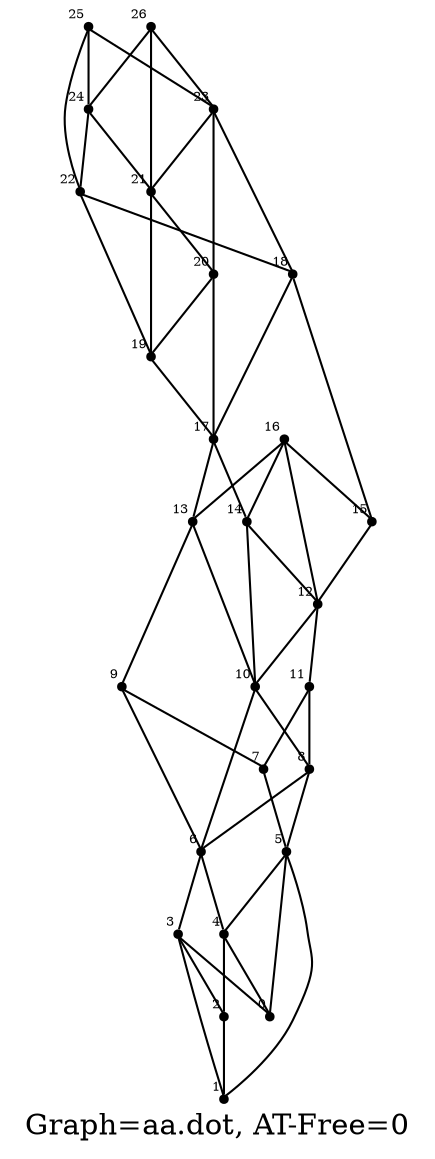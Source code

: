 /* Created by igraph 0.8.0-pre+0200568 */
graph {
  graph [
    name="Graph G"
    label="Graph=aa.dot, AT-Free=0"
    vertices=27
    edges=53
    labelloc=bottom
  ];
  0 [
    pos="0.000000,0.000000!"
    shape=point
    fontsize=6
    xlabel=0
  ];
  1 [
    pos="-0.100000,1.000000!"
    shape=point
    fontsize=6
    xlabel=1
  ];
  2 [
    pos="0.000000,2.000000!"
    shape=point
    fontsize=6
    xlabel=2
  ];
  3 [
    pos="1.000000,0.000000!"
    shape=point
    fontsize=6
    xlabel=3
  ];
  4 [
    pos="0.900000,1.000000!"
    shape=point
    fontsize=6
    xlabel=4
  ];
  5 [
    pos="1.000000,2.000000!"
    shape=point
    fontsize=6
    xlabel=5
  ];
  6 [
    pos="2.000000,0.000000!"
    shape=point
    fontsize=6
    xlabel=6
  ];
  7 [
    pos="1.900000,1.000000!"
    shape=point
    fontsize=6
    xlabel=7
  ];
  8 [
    pos="2.000000,2.000000!"
    shape=point
    fontsize=6
    xlabel=8
  ];
  9 [
    pos="3.000000,0.000000!"
    shape=point
    fontsize=6
    xlabel=9
  ];
  10 [
    pos="2.900000,1.000000!"
    shape=point
    fontsize=6
    xlabel=10
  ];
  11 [
    pos="3.000000,2.000000!"
    shape=point
    fontsize=6
    xlabel=11
  ];
  12 [
    pos="4.000000,0.000000!"
    shape=point
    fontsize=6
    xlabel=12
  ];
  13 [
    pos="3.900000,1.000000!"
    shape=point
    fontsize=6
    xlabel=13
  ];
  14 [
    pos="4.000000,2.000000!"
    shape=point
    fontsize=6
    xlabel=14
  ];
  15 [
    pos="5.000000,0.000000!"
    shape=point
    fontsize=6
    xlabel=15
  ];
  16 [
    pos="4.900000,1.000000!"
    shape=point
    fontsize=6
    xlabel=16
  ];
  17 [
    pos="5.000000,2.000000!"
    shape=point
    fontsize=6
    xlabel=17
  ];
  18 [
    pos="6.000000,0.000000!"
    shape=point
    fontsize=6
    xlabel=18
  ];
  19 [
    pos="5.900000,1.000000!"
    shape=point
    fontsize=6
    xlabel=19
  ];
  20 [
    pos="6.000000,2.000000!"
    shape=point
    fontsize=6
    xlabel=20
  ];
  21 [
    pos="7.000000,0.000000!"
    shape=point
    fontsize=6
    xlabel=21
  ];
  22 [
    pos="6.900000,1.000000!"
    shape=point
    fontsize=6
    xlabel=22
  ];
  23 [
    pos="7.000000,2.000000!"
    shape=point
    fontsize=6
    xlabel=23
  ];
  24 [
    pos="8.000000,0.000000!"
    shape=point
    fontsize=6
    xlabel=24
  ];
  25 [
    pos="7.900000,1.000000!"
    shape=point
    fontsize=6
    xlabel=25
  ];
  26 [
    pos="8.000000,2.000000!"
    shape=point
    fontsize=6
    xlabel=26
  ];

  3 -- 0;
  5 -- 0;
  4 -- 0;
  3 -- 1;
  5 -- 1;
  2 -- 1;
  4 -- 2;
  3 -- 2;
  6 -- 4;
  8 -- 5;
  5 -- 4;
  9 -- 6;
  6 -- 3;
  10 -- 6;
  8 -- 6;
  9 -- 7;
  7 -- 5;
  11 -- 7;
  10 -- 8;
  13 -- 9;
  14 -- 10;
  12 -- 11;
  11 -- 8;
  16 -- 12;
  12 -- 10;
  15 -- 12;
  14 -- 12;
  16 -- 13;
  13 -- 10;
  17 -- 13;
  16 -- 14;
  18 -- 15;
  16 -- 15;
  18 -- 17;
  17 -- 14;
  19 -- 17;
  23 -- 18;
  22 -- 19;
  20 -- 19;
  23 -- 20;
  20 -- 17;
  21 -- 20;
  26 -- 21;
  21 -- 19;
  25 -- 22;
  22 -- 18;
  24 -- 22;
  25 -- 23;
  23 -- 21;
  24 -- 21;
  26 -- 24;
  25 -- 24;
  26 -- 23;
}
